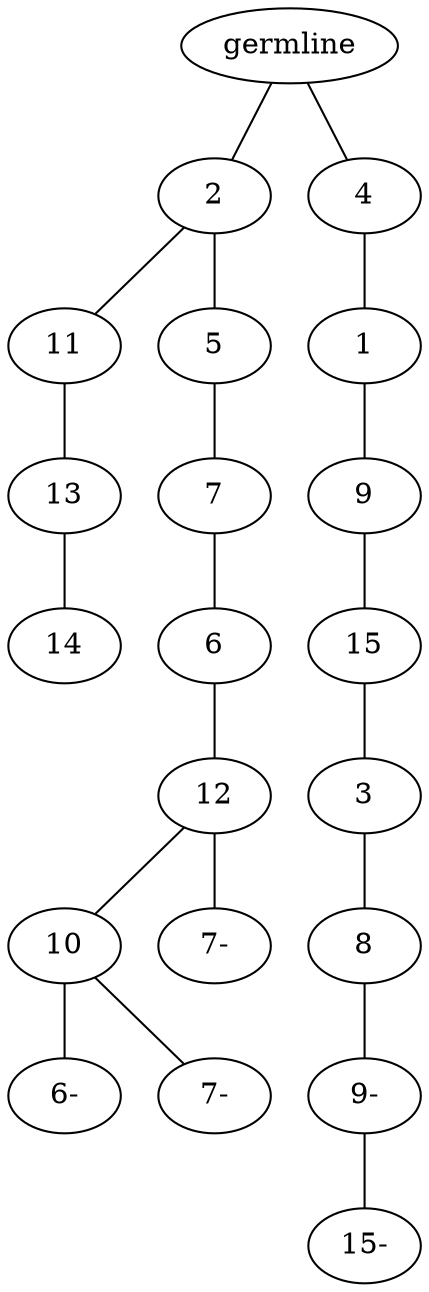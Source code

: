 graph tree {
    "139816872700848" [label="germline"];
    "139816872698256" [label="2"];
    "139816872817808" [label="11"];
    "139816872817184" [label="13"];
    "139816872818576" [label="14"];
    "139816872818624" [label="5"];
    "139816872817616" [label="7"];
    "139816872819056" [label="6"];
    "139816872819344" [label="12"];
    "139816872819680" [label="10"];
    "139816872819968" [label="6-"];
    "139816872819776" [label="7-"];
    "139816872819728" [label="7-"];
    "139816872819488" [label="4"];
    "139816872817664" [label="1"];
    "139816872819440" [label="9"];
    "139816872820256" [label="15"];
    "139816872820592" [label="3"];
    "139816872817856" [label="8"];
    "139816872818144" [label="9-"];
    "139816872818432" [label="15-"];
    "139816872700848" -- "139816872698256";
    "139816872700848" -- "139816872819488";
    "139816872698256" -- "139816872817808";
    "139816872698256" -- "139816872818624";
    "139816872817808" -- "139816872817184";
    "139816872817184" -- "139816872818576";
    "139816872818624" -- "139816872817616";
    "139816872817616" -- "139816872819056";
    "139816872819056" -- "139816872819344";
    "139816872819344" -- "139816872819680";
    "139816872819344" -- "139816872819728";
    "139816872819680" -- "139816872819968";
    "139816872819680" -- "139816872819776";
    "139816872819488" -- "139816872817664";
    "139816872817664" -- "139816872819440";
    "139816872819440" -- "139816872820256";
    "139816872820256" -- "139816872820592";
    "139816872820592" -- "139816872817856";
    "139816872817856" -- "139816872818144";
    "139816872818144" -- "139816872818432";
}
